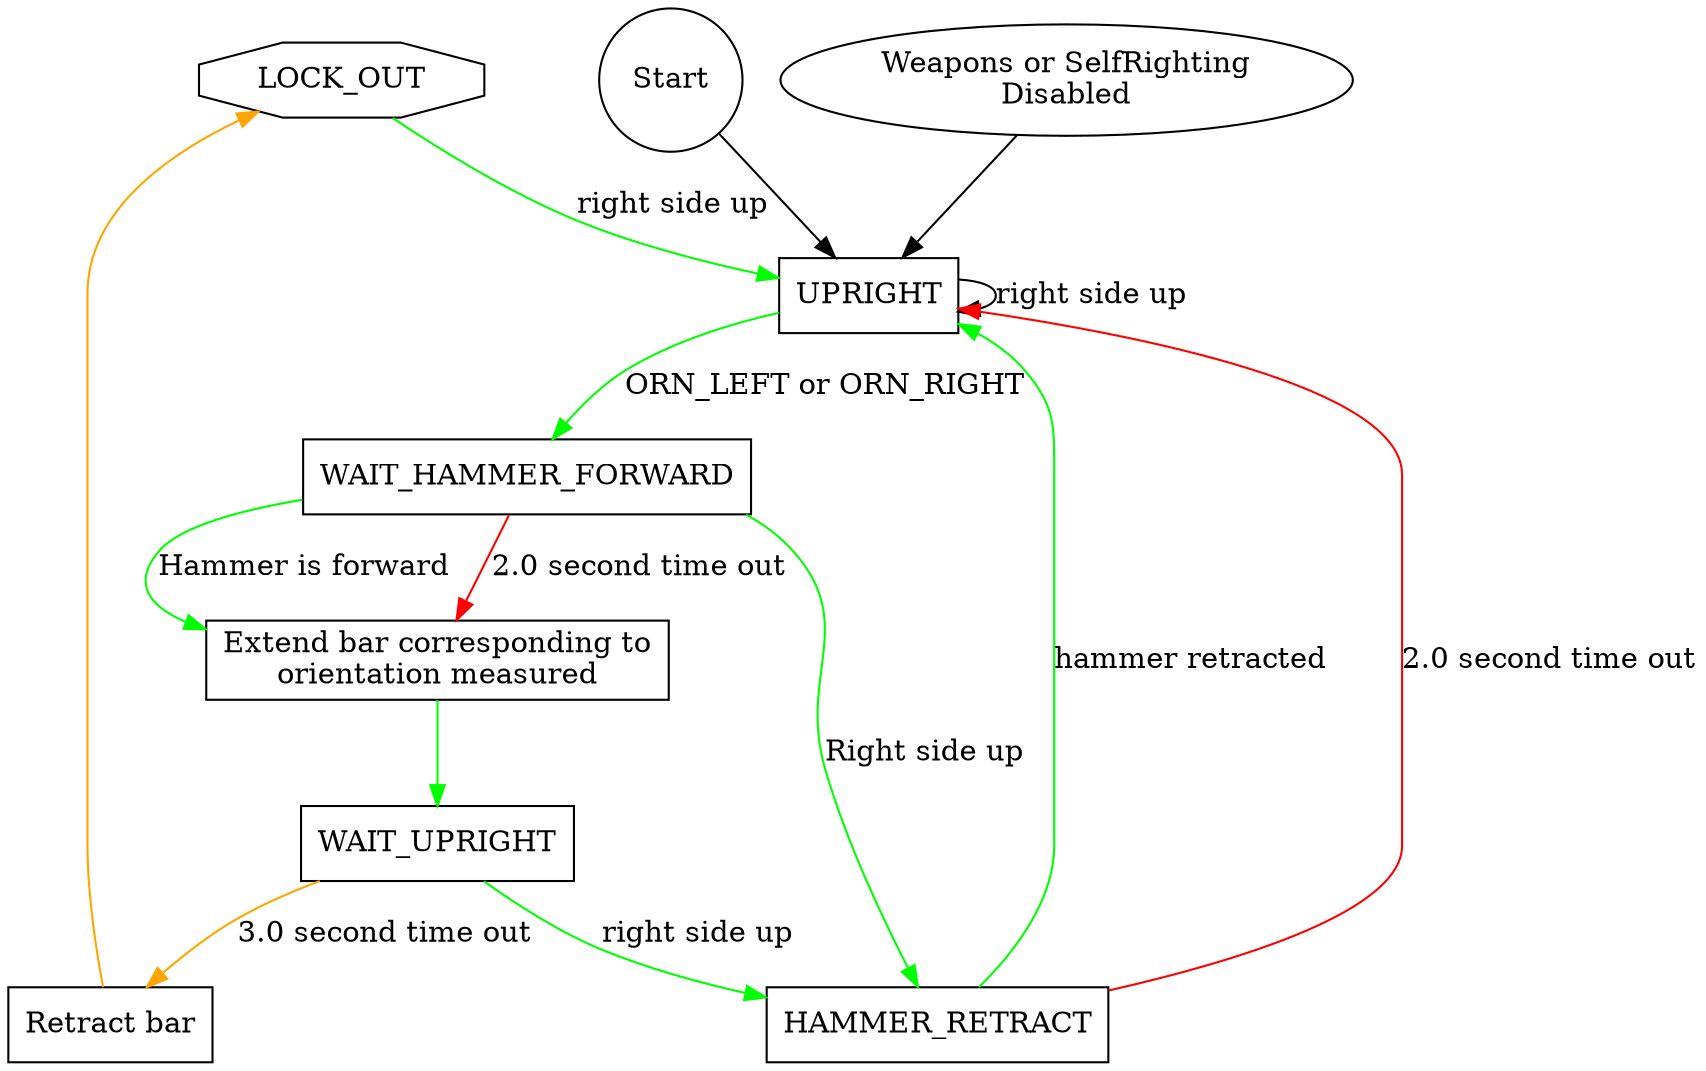 digraph SelfRight {
// UPRIGHT MOVE_HAMMER_FORWARD WAIT_STABLE SELF_RIGHT_LEFT
// SELF_RIGHT_RIGHT WAIT_UPRIGHT HAMMER_RETRACT
node [shape="box"];
LOCK_OUT [shape="octagon"];

Start [shape="circle"];
Start -> UPRIGHT;

Disable [shape="ellipse" label="Weapons or SelfRighting\nDisabled"]
Disable -> UPRIGHT

UPRIGHT -> WAIT_HAMMER_FORWARD [label="ORN_LEFT or ORN_RIGHT"
                                color="green"];
UPRIGHT -> UPRIGHT [label="right side up"];

WAIT_HAMMER_FORWARD -> EXTEND [label="Hammer is forward"
                                     color="green"];
WAIT_HAMMER_FORWARD -> EXTEND [label="2.0 second time out"
                                     color="red"];
WAIT_HAMMER_FORWARD -> HAMMER_RETRACT [label="Right side up"
                                       color="green"]

EXTEND -> WAIT_UPRIGHT [color="green"];
EXTEND [label="Extend bar corresponding to\norientation measured"];

WAIT_UPRIGHT -> HAMMER_RETRACT [label="right side up"
                                color="green"];
WAIT_UPRIGHT -> GIVE_UP [label="3.0 second time out"
                          color="orange"];

GIVE_UP [label="Retract bar"];
GIVE_UP -> LOCK_OUT [color="orange"];

HAMMER_RETRACT -> UPRIGHT [label="hammer retracted"
                           color="green"];
HAMMER_RETRACT -> UPRIGHT [label="2.0 second time out"
                           color="red"];

LOCK_OUT -> UPRIGHT [label="right side up"
                     color="green"];
}
